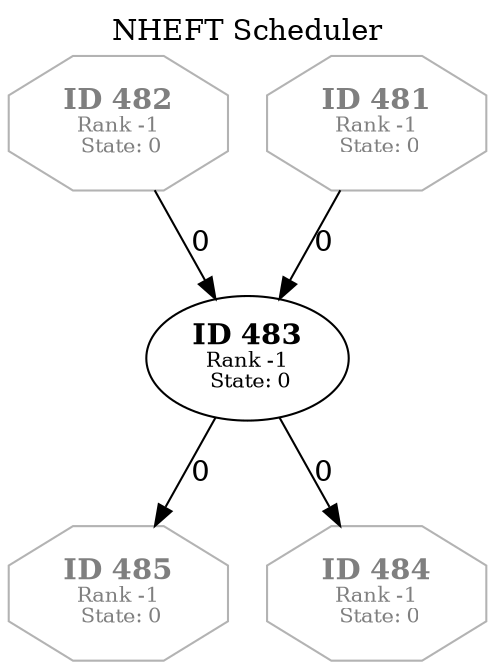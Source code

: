 // Generated in NHEFTScheduler
digraph TargetTaskGraph {
  labelloc="t";
  label="NHEFT Scheduler";
  V485 [label=<<B>ID 485</B><BR /><FONT POINT-SIZE="10">Rank -1<BR /> State: 0</FONT>> color=gray70 fontcolor=gray50 shape=octagon];
  V484 [label=<<B>ID 484</B><BR /><FONT POINT-SIZE="10">Rank -1<BR /> State: 0</FONT>> color=gray70 fontcolor=gray50 shape=octagon];
  V483 [label=<<B>ID 483</B><BR /><FONT POINT-SIZE="10">Rank -1<BR /> State: 0</FONT>>];
  V483 -> V484 [color="black" label=<0>];
  V483 -> V485 [color="black" label=<0>];
  V482 [label=<<B>ID 482</B><BR /><FONT POINT-SIZE="10">Rank -1<BR /> State: 0</FONT>> color=gray70 fontcolor=gray50 shape=octagon];
  V482 -> V483 [color="black" label=<0>];
  V481 [label=<<B>ID 481</B><BR /><FONT POINT-SIZE="10">Rank -1<BR /> State: 0</FONT>> color=gray70 fontcolor=gray50 shape=octagon];
  V481 -> V483 [color="black" label=<0>];
}
